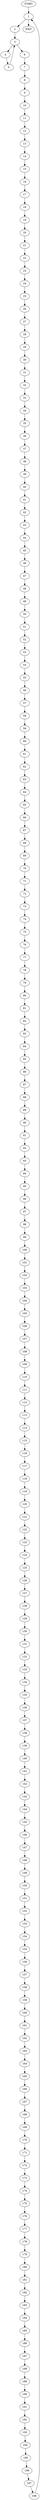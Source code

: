 digraph { 
0 [label="START"];
1;
2;
3;
4;
5;
6;
7;
8;
9;
10;
11;
12;
13;
14;
15;
16;
17;
18;
19;
20;
21;
22;
23;
24;
25;
26;
27;
28;
29;
30;
31;
32;
33;
34;
35;
36;
37;
38;
39;
40;
41;
42;
43;
44;
45;
46;
47;
48;
49;
50;
51;
52;
53;
54;
55;
56;
57;
58;
59;
60;
61;
62;
63;
64;
65;
66;
67;
68;
69;
70;
71;
72;
73;
74;
75;
76;
77;
78;
79;
80;
81;
82;
83;
84;
85;
86;
87;
88;
89;
90;
91;
92;
93;
94;
95;
96;
97;
98;
99;
100;
101;
102;
103;
104;
105;
106;
107;
108;
109;
110;
111;
112;
113;
114;
115;
116;
117;
118;
119;
120;
121;
122;
123;
124;
125;
126;
127;
128;
129;
130;
131;
132;
133;
134;
135;
136;
137;
138;
139;
140;
141;
142;
143;
144;
145;
146;
147;
148;
149;
150;
151;
152;
153;
154;
155;
156;
157;
158;
159;
160;
161;
162;
163;
164;
165;
166;
167;
168;
169;
170;
171;
172;
173;
174;
175;
176;
177;
178;
179;
180;
181;
182;
183;
184;
185;
186;
187;
188;
189;
190;
191;
192;
193;
194;
195;
196;
197;
198;
199[label="EXIT"];
0 -> 1;
1 -> 2;
1 -> 199;
2 -> 3;
3 -> 4;
3 -> 6;
4 -> 5;
5 -> 3;
6 -> 7;
7 -> 8;
8 -> 9;
9 -> 10;
10 -> 11;
11 -> 12;
12 -> 13;
13 -> 14;
14 -> 15;
15 -> 16;
16 -> 17;
17 -> 18;
18 -> 19;
19 -> 20;
20 -> 21;
21 -> 22;
22 -> 23;
23 -> 24;
24 -> 25;
25 -> 26;
26 -> 27;
27 -> 28;
28 -> 29;
29 -> 30;
30 -> 31;
31 -> 32;
32 -> 33;
33 -> 34;
34 -> 35;
35 -> 36;
36 -> 37;
37 -> 38;
38 -> 39;
39 -> 40;
40 -> 41;
41 -> 42;
42 -> 43;
43 -> 44;
44 -> 45;
45 -> 46;
46 -> 47;
47 -> 48;
48 -> 49;
49 -> 50;
50 -> 51;
51 -> 52;
52 -> 53;
53 -> 54;
54 -> 55;
55 -> 56;
56 -> 57;
57 -> 58;
58 -> 59;
59 -> 60;
60 -> 61;
61 -> 62;
62 -> 63;
63 -> 64;
64 -> 65;
65 -> 66;
66 -> 67;
67 -> 68;
68 -> 69;
69 -> 70;
70 -> 71;
71 -> 72;
72 -> 73;
73 -> 74;
74 -> 75;
75 -> 76;
76 -> 77;
77 -> 78;
78 -> 79;
79 -> 80;
80 -> 81;
81 -> 82;
82 -> 83;
83 -> 84;
84 -> 85;
85 -> 86;
86 -> 87;
87 -> 88;
88 -> 89;
89 -> 90;
90 -> 91;
91 -> 92;
92 -> 93;
93 -> 94;
94 -> 95;
95 -> 96;
96 -> 97;
97 -> 98;
98 -> 99;
99 -> 100;
100 -> 101;
101 -> 102;
102 -> 103;
103 -> 104;
104 -> 105;
105 -> 106;
106 -> 107;
107 -> 108;
108 -> 109;
109 -> 110;
110 -> 111;
111 -> 112;
112 -> 113;
113 -> 114;
114 -> 115;
115 -> 116;
116 -> 117;
117 -> 118;
118 -> 119;
119 -> 120;
120 -> 121;
121 -> 122;
122 -> 123;
123 -> 124;
124 -> 125;
125 -> 126;
126 -> 127;
127 -> 128;
128 -> 129;
129 -> 130;
130 -> 131;
131 -> 132;
132 -> 133;
133 -> 134;
134 -> 135;
135 -> 136;
136 -> 137;
137 -> 138;
138 -> 139;
139 -> 140;
140 -> 141;
141 -> 142;
142 -> 143;
143 -> 144;
144 -> 145;
145 -> 146;
146 -> 147;
147 -> 148;
148 -> 149;
149 -> 150;
150 -> 151;
151 -> 152;
152 -> 153;
153 -> 154;
154 -> 155;
155 -> 156;
156 -> 157;
157 -> 158;
158 -> 159;
159 -> 160;
160 -> 161;
161 -> 162;
162 -> 163;
163 -> 164;
164 -> 165;
165 -> 166;
166 -> 167;
167 -> 168;
168 -> 169;
169 -> 170;
170 -> 171;
171 -> 172;
172 -> 173;
173 -> 174;
174 -> 175;
175 -> 176;
176 -> 177;
177 -> 178;
178 -> 179;
179 -> 180;
180 -> 181;
181 -> 182;
182 -> 183;
183 -> 184;
184 -> 185;
185 -> 186;
186 -> 187;
187 -> 188;
188 -> 189;
189 -> 190;
190 -> 191;
191 -> 192;
192 -> 193;
193 -> 194;
194 -> 195;
195 -> 196;
196 -> 197;
197 -> 198;
198 -> 1;
}